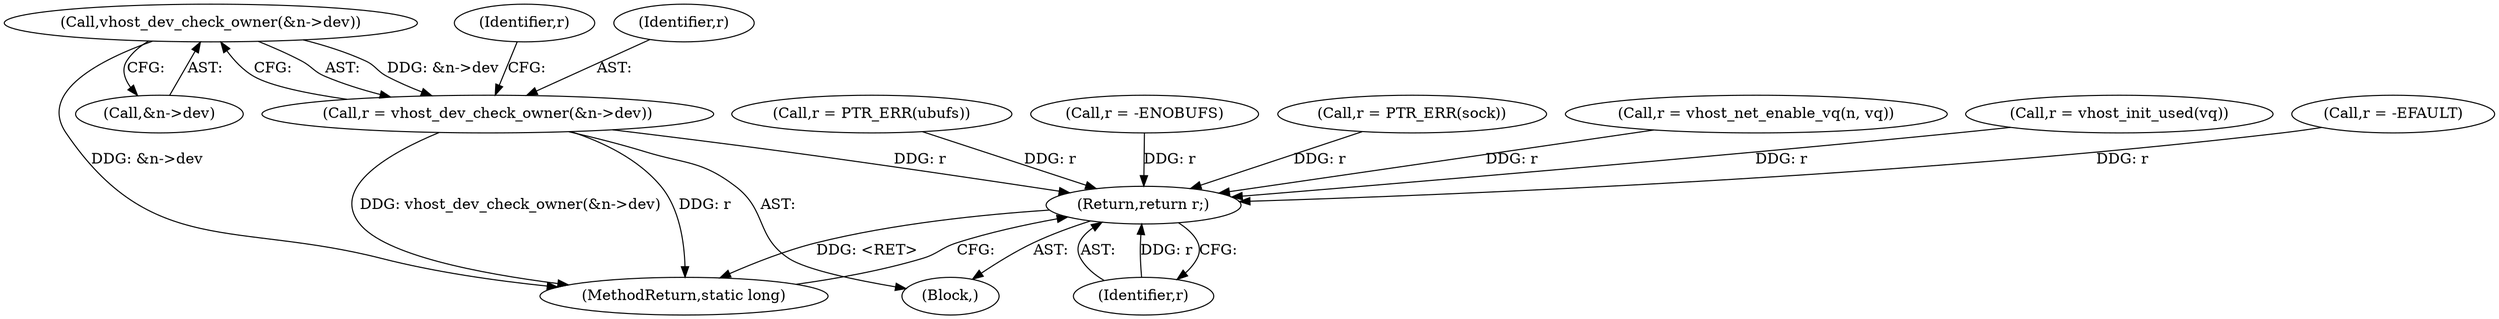 digraph "0_linux_dd7633ecd553a5e304d349aa6f8eb8a0417098c5@pointer" {
"1000126" [label="(Call,vhost_dev_check_owner(&n->dev))"];
"1000124" [label="(Call,r = vhost_dev_check_owner(&n->dev))"];
"1000345" [label="(Return,return r;)"];
"1000347" [label="(MethodReturn,static long)"];
"1000238" [label="(Call,r = vhost_net_enable_vq(n, vq))"];
"1000127" [label="(Call,&n->dev)"];
"1000124" [label="(Call,r = vhost_dev_check_owner(&n->dev))"];
"1000345" [label="(Return,return r;)"];
"1000346" [label="(Identifier,r)"];
"1000132" [label="(Identifier,r)"];
"1000231" [label="(Call,r = vhost_init_used(vq))"];
"1000126" [label="(Call,vhost_dev_check_owner(&n->dev))"];
"1000172" [label="(Call,r = -EFAULT)"];
"1000218" [label="(Call,r = PTR_ERR(ubufs))"];
"1000139" [label="(Call,r = -ENOBUFS)"];
"1000125" [label="(Identifier,r)"];
"1000106" [label="(Block,)"];
"1000185" [label="(Call,r = PTR_ERR(sock))"];
"1000126" -> "1000124"  [label="AST: "];
"1000126" -> "1000127"  [label="CFG: "];
"1000127" -> "1000126"  [label="AST: "];
"1000124" -> "1000126"  [label="CFG: "];
"1000126" -> "1000347"  [label="DDG: &n->dev"];
"1000126" -> "1000124"  [label="DDG: &n->dev"];
"1000124" -> "1000106"  [label="AST: "];
"1000125" -> "1000124"  [label="AST: "];
"1000132" -> "1000124"  [label="CFG: "];
"1000124" -> "1000347"  [label="DDG: vhost_dev_check_owner(&n->dev)"];
"1000124" -> "1000347"  [label="DDG: r"];
"1000124" -> "1000345"  [label="DDG: r"];
"1000345" -> "1000106"  [label="AST: "];
"1000345" -> "1000346"  [label="CFG: "];
"1000346" -> "1000345"  [label="AST: "];
"1000347" -> "1000345"  [label="CFG: "];
"1000345" -> "1000347"  [label="DDG: <RET>"];
"1000346" -> "1000345"  [label="DDG: r"];
"1000185" -> "1000345"  [label="DDG: r"];
"1000238" -> "1000345"  [label="DDG: r"];
"1000218" -> "1000345"  [label="DDG: r"];
"1000139" -> "1000345"  [label="DDG: r"];
"1000231" -> "1000345"  [label="DDG: r"];
"1000172" -> "1000345"  [label="DDG: r"];
}
